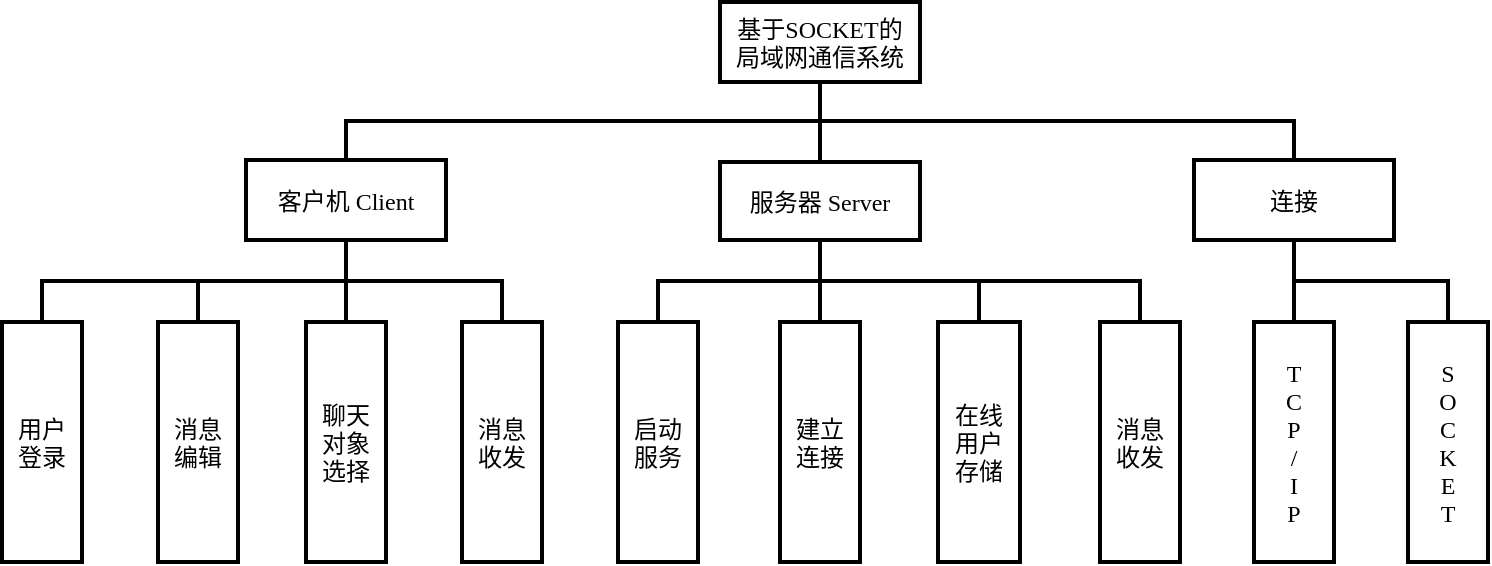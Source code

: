 <mxfile version="13.10.0" type="embed">
    <diagram id="6hGFLwfOUW9BJ-s0fimq" name="Page-1">
        <mxGraphModel dx="2106" dy="323" grid="0" gridSize="10" guides="1" tooltips="1" connect="1" arrows="1" fold="1" page="0" pageScale="1" pageWidth="827" pageHeight="1169" background="none" math="1" shadow="0">
            <root>
                <mxCell id="0"/>
                <mxCell id="1" parent="0"/>
                <mxCell id="488" value="基于SOCKET的&#10;局域网通信系统" style="rounded=0;strokeWidth=2;fontFamily=Times New Roman;" vertex="1" parent="1">
                    <mxGeometry x="-1153" y="58" width="100" height="40" as="geometry"/>
                </mxCell>
                <mxCell id="489" value="启动&#10;服务" style="rounded=0;strokeWidth=2;fontFamily=Times New Roman;verticalAlign=middle;horizontal=1;direction=south;" vertex="1" parent="1">
                    <mxGeometry x="-1204" y="218" width="40" height="120" as="geometry"/>
                </mxCell>
                <mxCell id="490" value="建立&#10;连接" style="rounded=0;strokeWidth=2;fontFamily=Times New Roman;direction=south;" vertex="1" parent="1">
                    <mxGeometry x="-1123" y="218" width="40" height="120" as="geometry"/>
                </mxCell>
                <mxCell id="491" value="在线&#10;用户&#10;存储" style="rounded=0;strokeWidth=2;fontFamily=Times New Roman;direction=south;" vertex="1" parent="1">
                    <mxGeometry x="-1044" y="218" width="41" height="120" as="geometry"/>
                </mxCell>
                <mxCell id="492" value="服务器 Server" style="rounded=0;strokeWidth=2;fontFamily=Times New Roman;" vertex="1" parent="1">
                    <mxGeometry x="-1153" y="138" width="100" height="39" as="geometry"/>
                </mxCell>
                <mxCell id="493" value="" style="endArrow=none;fontFamily=Times New Roman;entryX=0.5;entryY=1;entryDx=0;entryDy=0;exitX=0;exitY=0.5;exitDx=0;exitDy=0;edgeStyle=orthogonalEdgeStyle;rounded=0;strokeWidth=2;html=1;" edge="1" parent="1" source="491" target="492">
                    <mxGeometry width="50" height="50" relative="1" as="geometry">
                        <mxPoint x="-973" y="313" as="sourcePoint"/>
                        <mxPoint x="-923" y="263" as="targetPoint"/>
                    </mxGeometry>
                </mxCell>
                <mxCell id="494" value="" style="endArrow=none;fontFamily=Times New Roman;exitX=0;exitY=0.5;exitDx=0;exitDy=0;edgeStyle=orthogonalEdgeStyle;rounded=0;entryX=0.5;entryY=1;entryDx=0;entryDy=0;strokeWidth=2;html=1;" edge="1" parent="1" source="490" target="492">
                    <mxGeometry width="50" height="50" relative="1" as="geometry">
                        <mxPoint x="-1013" y="241" as="sourcePoint"/>
                        <mxPoint x="-1103" y="183" as="targetPoint"/>
                    </mxGeometry>
                </mxCell>
                <mxCell id="495" value="" style="endArrow=none;fontFamily=Times New Roman;entryX=0.5;entryY=1;entryDx=0;entryDy=0;exitX=0;exitY=0.5;exitDx=0;exitDy=0;edgeStyle=orthogonalEdgeStyle;rounded=0;strokeWidth=2;html=1;" edge="1" parent="1" source="489" target="492">
                    <mxGeometry width="50" height="50" relative="1" as="geometry">
                        <mxPoint x="-1003" y="251" as="sourcePoint"/>
                        <mxPoint x="-1084" y="197" as="targetPoint"/>
                    </mxGeometry>
                </mxCell>
                <mxCell id="496" value="消息&#10;收发" style="rounded=0;strokeWidth=2;fontFamily=Times New Roman;verticalAlign=middle;horizontal=1;direction=south;" vertex="1" parent="1">
                    <mxGeometry x="-963" y="218" width="40" height="120" as="geometry"/>
                </mxCell>
                <mxCell id="497" value="T&#10;C&#10;P&#10;/&#10;I&#10;P" style="rounded=0;strokeWidth=2;fontFamily=Times New Roman;direction=south;" vertex="1" parent="1">
                    <mxGeometry x="-886" y="218" width="40" height="120" as="geometry"/>
                </mxCell>
                <mxCell id="498" value="" style="endArrow=none;fontFamily=Times New Roman;exitX=0;exitY=0.5;exitDx=0;exitDy=0;edgeStyle=orthogonalEdgeStyle;rounded=0;entryX=0.5;entryY=1;entryDx=0;entryDy=0;strokeWidth=2;html=1;" edge="1" parent="1" source="497" target="501">
                    <mxGeometry width="50" height="50" relative="1" as="geometry">
                        <mxPoint x="-885" y="231" as="sourcePoint"/>
                        <mxPoint x="-976" y="167" as="targetPoint"/>
                    </mxGeometry>
                </mxCell>
                <mxCell id="499" value="" style="endArrow=none;fontFamily=Times New Roman;entryX=0.5;entryY=1;entryDx=0;entryDy=0;exitX=0;exitY=0.5;exitDx=0;exitDy=0;edgeStyle=orthogonalEdgeStyle;rounded=0;strokeWidth=2;html=1;" edge="1" parent="1" source="496" target="492">
                    <mxGeometry width="50" height="50" relative="1" as="geometry">
                        <mxPoint x="-803" y="241" as="sourcePoint"/>
                        <mxPoint x="-904" y="167" as="targetPoint"/>
                    </mxGeometry>
                </mxCell>
                <mxCell id="500" value="S&#10;O&#10;C&#10;K&#10;E&#10;T" style="rounded=0;strokeWidth=2;fontFamily=Times New Roman;direction=south;" vertex="1" parent="1">
                    <mxGeometry x="-809" y="218" width="40" height="120" as="geometry"/>
                </mxCell>
                <mxCell id="501" value="连接" style="rounded=0;strokeWidth=2;fontFamily=Times New Roman;" vertex="1" parent="1">
                    <mxGeometry x="-916" y="137" width="100" height="40" as="geometry"/>
                </mxCell>
                <mxCell id="502" value="" style="endArrow=none;fontFamily=Times New Roman;exitX=0;exitY=0.5;exitDx=0;exitDy=0;edgeStyle=orthogonalEdgeStyle;rounded=0;entryX=0.5;entryY=1;entryDx=0;entryDy=0;strokeWidth=2;html=1;" edge="1" parent="1" source="500" target="501">
                    <mxGeometry width="50" height="50" relative="1" as="geometry">
                        <mxPoint x="-625" y="231" as="sourcePoint"/>
                        <mxPoint x="-715" y="173" as="targetPoint"/>
                    </mxGeometry>
                </mxCell>
                <mxCell id="503" value="客户机 Client" style="rounded=0;strokeWidth=2;fontFamily=Times New Roman;" vertex="1" parent="1">
                    <mxGeometry x="-1390" y="137" width="100" height="40" as="geometry"/>
                </mxCell>
                <mxCell id="504" value="用户&#10;登录" style="rounded=0;strokeWidth=2;fontFamily=Times New Roman;verticalAlign=middle;horizontal=1;direction=south;" vertex="1" parent="1">
                    <mxGeometry x="-1512" y="218" width="40" height="120" as="geometry"/>
                </mxCell>
                <mxCell id="505" value="消息&#10;收发" style="rounded=0;strokeWidth=2;fontFamily=Times New Roman;direction=south;" vertex="1" parent="1">
                    <mxGeometry x="-1282" y="218" width="40" height="120" as="geometry"/>
                </mxCell>
                <mxCell id="506" value="" style="endArrow=none;fontFamily=Times New Roman;exitX=0;exitY=0.5;exitDx=0;exitDy=0;edgeStyle=orthogonalEdgeStyle;rounded=0;entryX=0.5;entryY=1;entryDx=0;entryDy=0;strokeWidth=2;html=1;" edge="1" parent="1" source="505" target="503">
                    <mxGeometry width="50" height="50" relative="1" as="geometry">
                        <mxPoint x="-1181" y="230" as="sourcePoint"/>
                        <mxPoint x="-1272" y="166" as="targetPoint"/>
                    </mxGeometry>
                </mxCell>
                <mxCell id="507" value="" style="endArrow=none;fontFamily=Times New Roman;entryX=0.5;entryY=1;entryDx=0;entryDy=0;exitX=0;exitY=0.5;exitDx=0;exitDy=0;edgeStyle=orthogonalEdgeStyle;rounded=0;strokeWidth=2;html=1;" edge="1" parent="1" source="504" target="503">
                    <mxGeometry width="50" height="50" relative="1" as="geometry">
                        <mxPoint x="-1171" y="240" as="sourcePoint"/>
                        <mxPoint x="-1272" y="166" as="targetPoint"/>
                    </mxGeometry>
                </mxCell>
                <mxCell id="508" value="" style="endArrow=none;fontFamily=Times New Roman;entryX=0.5;entryY=1;entryDx=0;entryDy=0;exitX=0.5;exitY=0;exitDx=0;exitDy=0;edgeStyle=orthogonalEdgeStyle;rounded=0;strokeWidth=2;html=1;" edge="1" parent="1" source="503" target="488">
                    <mxGeometry width="50" height="50" relative="1" as="geometry">
                        <mxPoint x="-1193" y="228" as="sourcePoint"/>
                        <mxPoint x="-1094" y="187" as="targetPoint"/>
                    </mxGeometry>
                </mxCell>
                <mxCell id="509" value="" style="endArrow=none;fontFamily=Times New Roman;entryX=0.5;entryY=1;entryDx=0;entryDy=0;exitX=0.5;exitY=0;exitDx=0;exitDy=0;edgeStyle=orthogonalEdgeStyle;rounded=0;strokeWidth=2;html=1;" edge="1" parent="1" source="492" target="488">
                    <mxGeometry width="50" height="50" relative="1" as="geometry">
                        <mxPoint x="-1183" y="238" as="sourcePoint"/>
                        <mxPoint x="-1084" y="197" as="targetPoint"/>
                    </mxGeometry>
                </mxCell>
                <mxCell id="510" value="" style="endArrow=none;fontFamily=Times New Roman;entryX=0.5;entryY=1;entryDx=0;entryDy=0;exitX=0.5;exitY=0;exitDx=0;exitDy=0;edgeStyle=orthogonalEdgeStyle;rounded=0;strokeWidth=2;html=1;" edge="1" parent="1" source="501" target="488">
                    <mxGeometry width="50" height="50" relative="1" as="geometry">
                        <mxPoint x="-1173" y="248" as="sourcePoint"/>
                        <mxPoint x="-1074" y="207" as="targetPoint"/>
                    </mxGeometry>
                </mxCell>
                <mxCell id="511" value="消息&#10;编辑" style="rounded=0;strokeWidth=2;fontFamily=Times New Roman;verticalAlign=middle;horizontal=1;direction=south;" vertex="1" parent="1">
                    <mxGeometry x="-1434" y="218" width="40" height="120" as="geometry"/>
                </mxCell>
                <mxCell id="512" value="" style="endArrow=none;fontFamily=Times New Roman;entryX=0.5;entryY=1;entryDx=0;entryDy=0;edgeStyle=orthogonalEdgeStyle;rounded=0;strokeWidth=2;html=1;exitX=0;exitY=0.5;exitDx=0;exitDy=0;" edge="1" parent="1" source="511" target="503">
                    <mxGeometry width="50" height="50" relative="1" as="geometry">
                        <mxPoint x="-1437" y="129" as="sourcePoint"/>
                        <mxPoint x="-1293" y="188" as="targetPoint"/>
                    </mxGeometry>
                </mxCell>
                <mxCell id="513" value="聊天&#10;对象&#10;选择" style="rounded=0;strokeWidth=2;fontFamily=Times New Roman;verticalAlign=middle;horizontal=1;direction=south;" vertex="1" parent="1">
                    <mxGeometry x="-1360" y="218" width="40" height="120" as="geometry"/>
                </mxCell>
                <mxCell id="514" value="" style="endArrow=none;fontFamily=Times New Roman;entryX=0.5;entryY=1;entryDx=0;entryDy=0;edgeStyle=orthogonalEdgeStyle;rounded=0;strokeWidth=2;html=1;exitX=0;exitY=0.5;exitDx=0;exitDy=0;" edge="1" parent="1" source="513" target="503">
                    <mxGeometry width="50" height="50" relative="1" as="geometry">
                        <mxPoint x="-1360" y="207" as="sourcePoint"/>
                        <mxPoint x="-1330" y="187" as="targetPoint"/>
                    </mxGeometry>
                </mxCell>
            </root>
        </mxGraphModel>
    </diagram>
</mxfile>